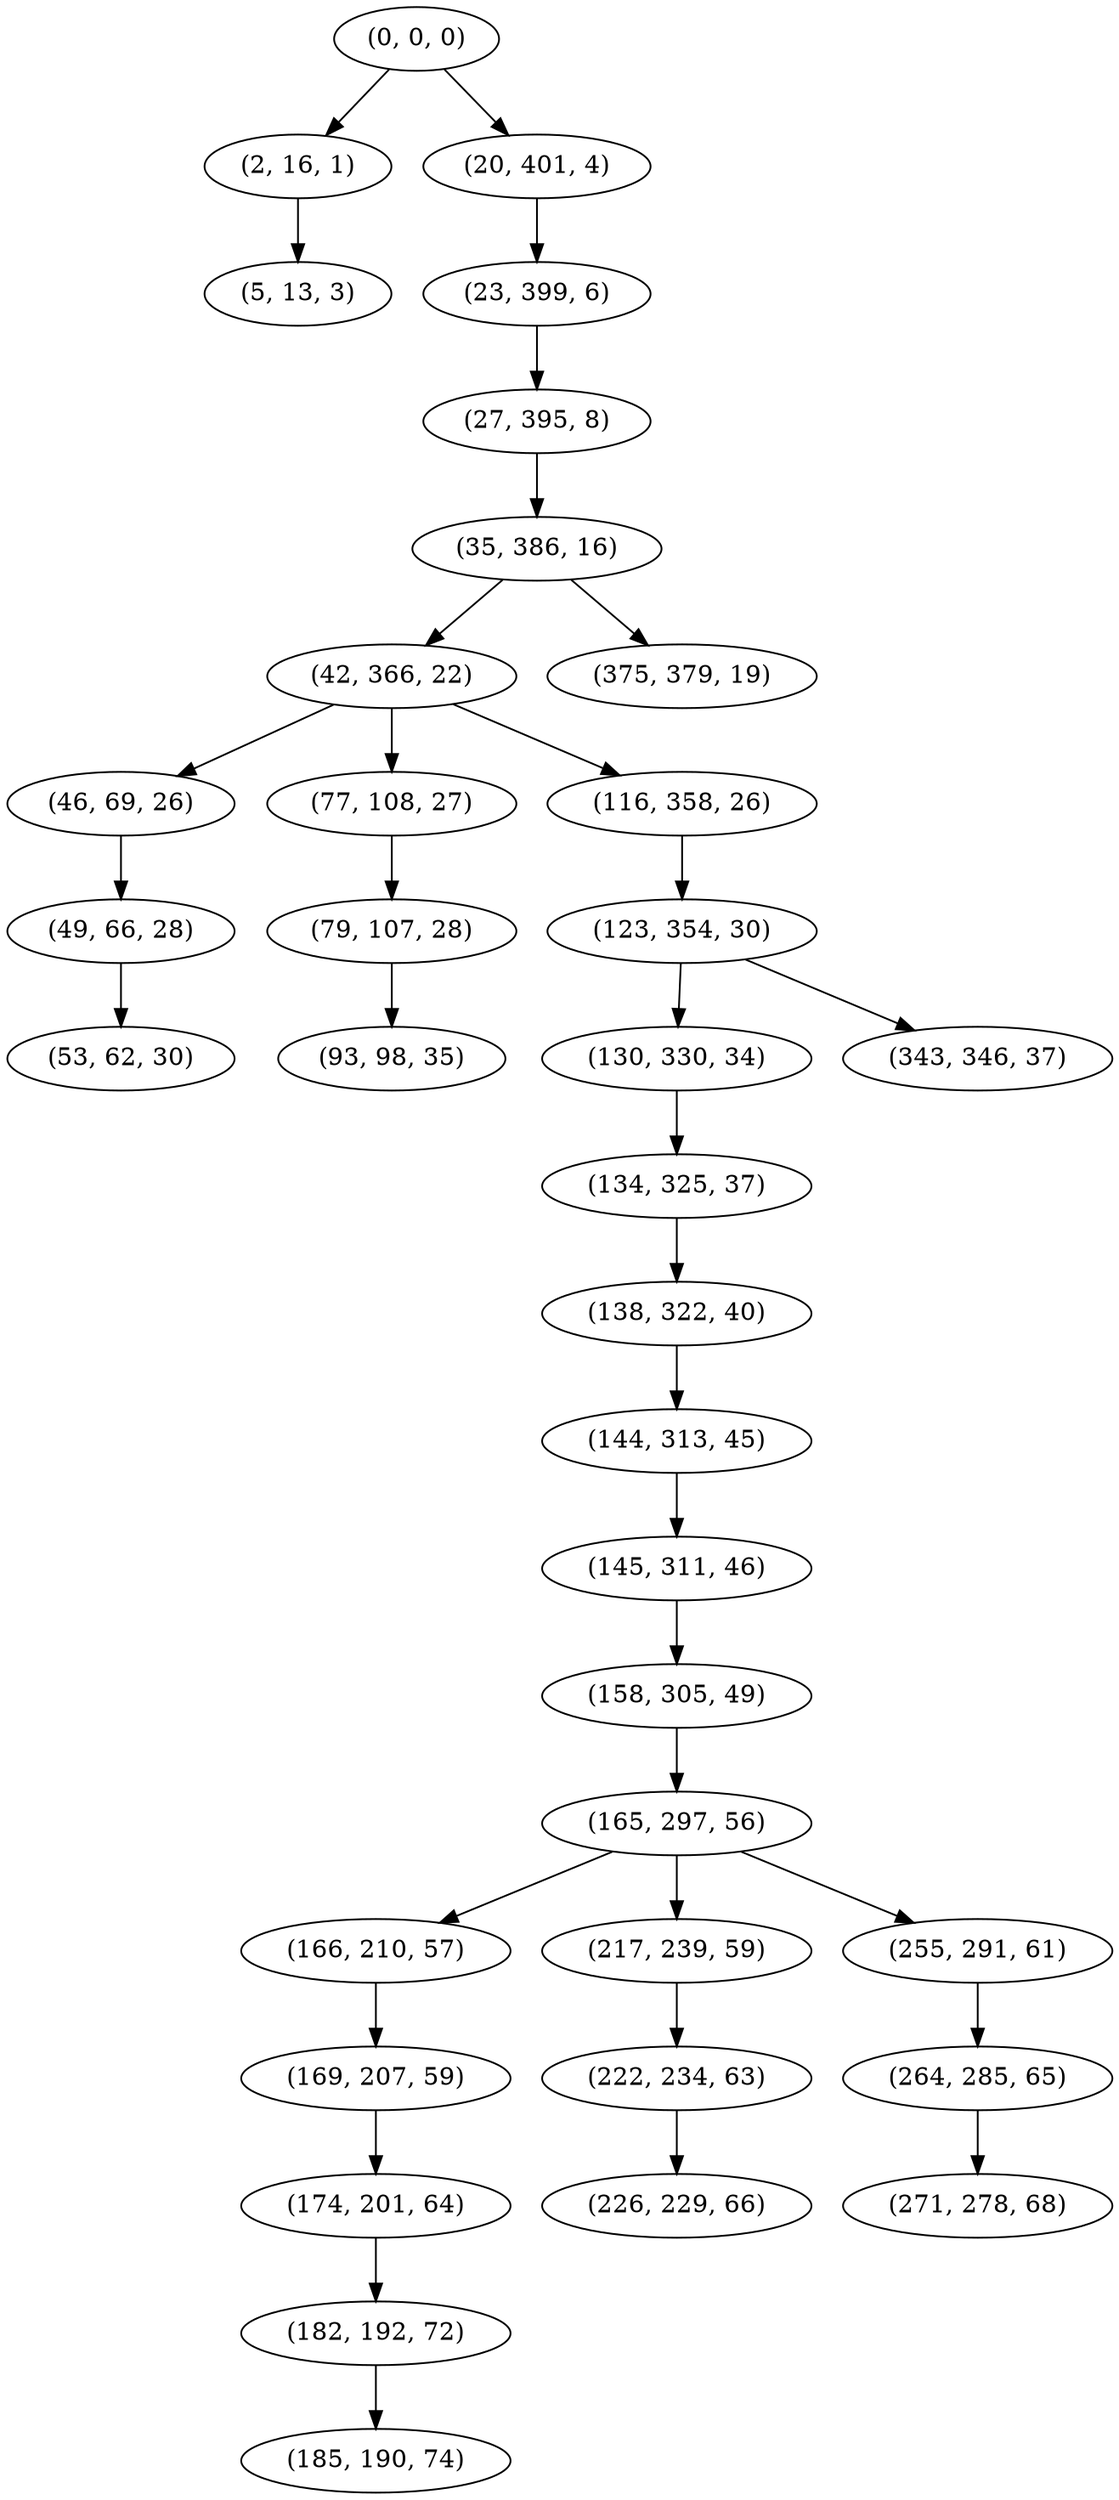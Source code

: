 digraph tree {
    "(0, 0, 0)";
    "(2, 16, 1)";
    "(5, 13, 3)";
    "(20, 401, 4)";
    "(23, 399, 6)";
    "(27, 395, 8)";
    "(35, 386, 16)";
    "(42, 366, 22)";
    "(46, 69, 26)";
    "(49, 66, 28)";
    "(53, 62, 30)";
    "(77, 108, 27)";
    "(79, 107, 28)";
    "(93, 98, 35)";
    "(116, 358, 26)";
    "(123, 354, 30)";
    "(130, 330, 34)";
    "(134, 325, 37)";
    "(138, 322, 40)";
    "(144, 313, 45)";
    "(145, 311, 46)";
    "(158, 305, 49)";
    "(165, 297, 56)";
    "(166, 210, 57)";
    "(169, 207, 59)";
    "(174, 201, 64)";
    "(182, 192, 72)";
    "(185, 190, 74)";
    "(217, 239, 59)";
    "(222, 234, 63)";
    "(226, 229, 66)";
    "(255, 291, 61)";
    "(264, 285, 65)";
    "(271, 278, 68)";
    "(343, 346, 37)";
    "(375, 379, 19)";
    "(0, 0, 0)" -> "(2, 16, 1)";
    "(0, 0, 0)" -> "(20, 401, 4)";
    "(2, 16, 1)" -> "(5, 13, 3)";
    "(20, 401, 4)" -> "(23, 399, 6)";
    "(23, 399, 6)" -> "(27, 395, 8)";
    "(27, 395, 8)" -> "(35, 386, 16)";
    "(35, 386, 16)" -> "(42, 366, 22)";
    "(35, 386, 16)" -> "(375, 379, 19)";
    "(42, 366, 22)" -> "(46, 69, 26)";
    "(42, 366, 22)" -> "(77, 108, 27)";
    "(42, 366, 22)" -> "(116, 358, 26)";
    "(46, 69, 26)" -> "(49, 66, 28)";
    "(49, 66, 28)" -> "(53, 62, 30)";
    "(77, 108, 27)" -> "(79, 107, 28)";
    "(79, 107, 28)" -> "(93, 98, 35)";
    "(116, 358, 26)" -> "(123, 354, 30)";
    "(123, 354, 30)" -> "(130, 330, 34)";
    "(123, 354, 30)" -> "(343, 346, 37)";
    "(130, 330, 34)" -> "(134, 325, 37)";
    "(134, 325, 37)" -> "(138, 322, 40)";
    "(138, 322, 40)" -> "(144, 313, 45)";
    "(144, 313, 45)" -> "(145, 311, 46)";
    "(145, 311, 46)" -> "(158, 305, 49)";
    "(158, 305, 49)" -> "(165, 297, 56)";
    "(165, 297, 56)" -> "(166, 210, 57)";
    "(165, 297, 56)" -> "(217, 239, 59)";
    "(165, 297, 56)" -> "(255, 291, 61)";
    "(166, 210, 57)" -> "(169, 207, 59)";
    "(169, 207, 59)" -> "(174, 201, 64)";
    "(174, 201, 64)" -> "(182, 192, 72)";
    "(182, 192, 72)" -> "(185, 190, 74)";
    "(217, 239, 59)" -> "(222, 234, 63)";
    "(222, 234, 63)" -> "(226, 229, 66)";
    "(255, 291, 61)" -> "(264, 285, 65)";
    "(264, 285, 65)" -> "(271, 278, 68)";
}
